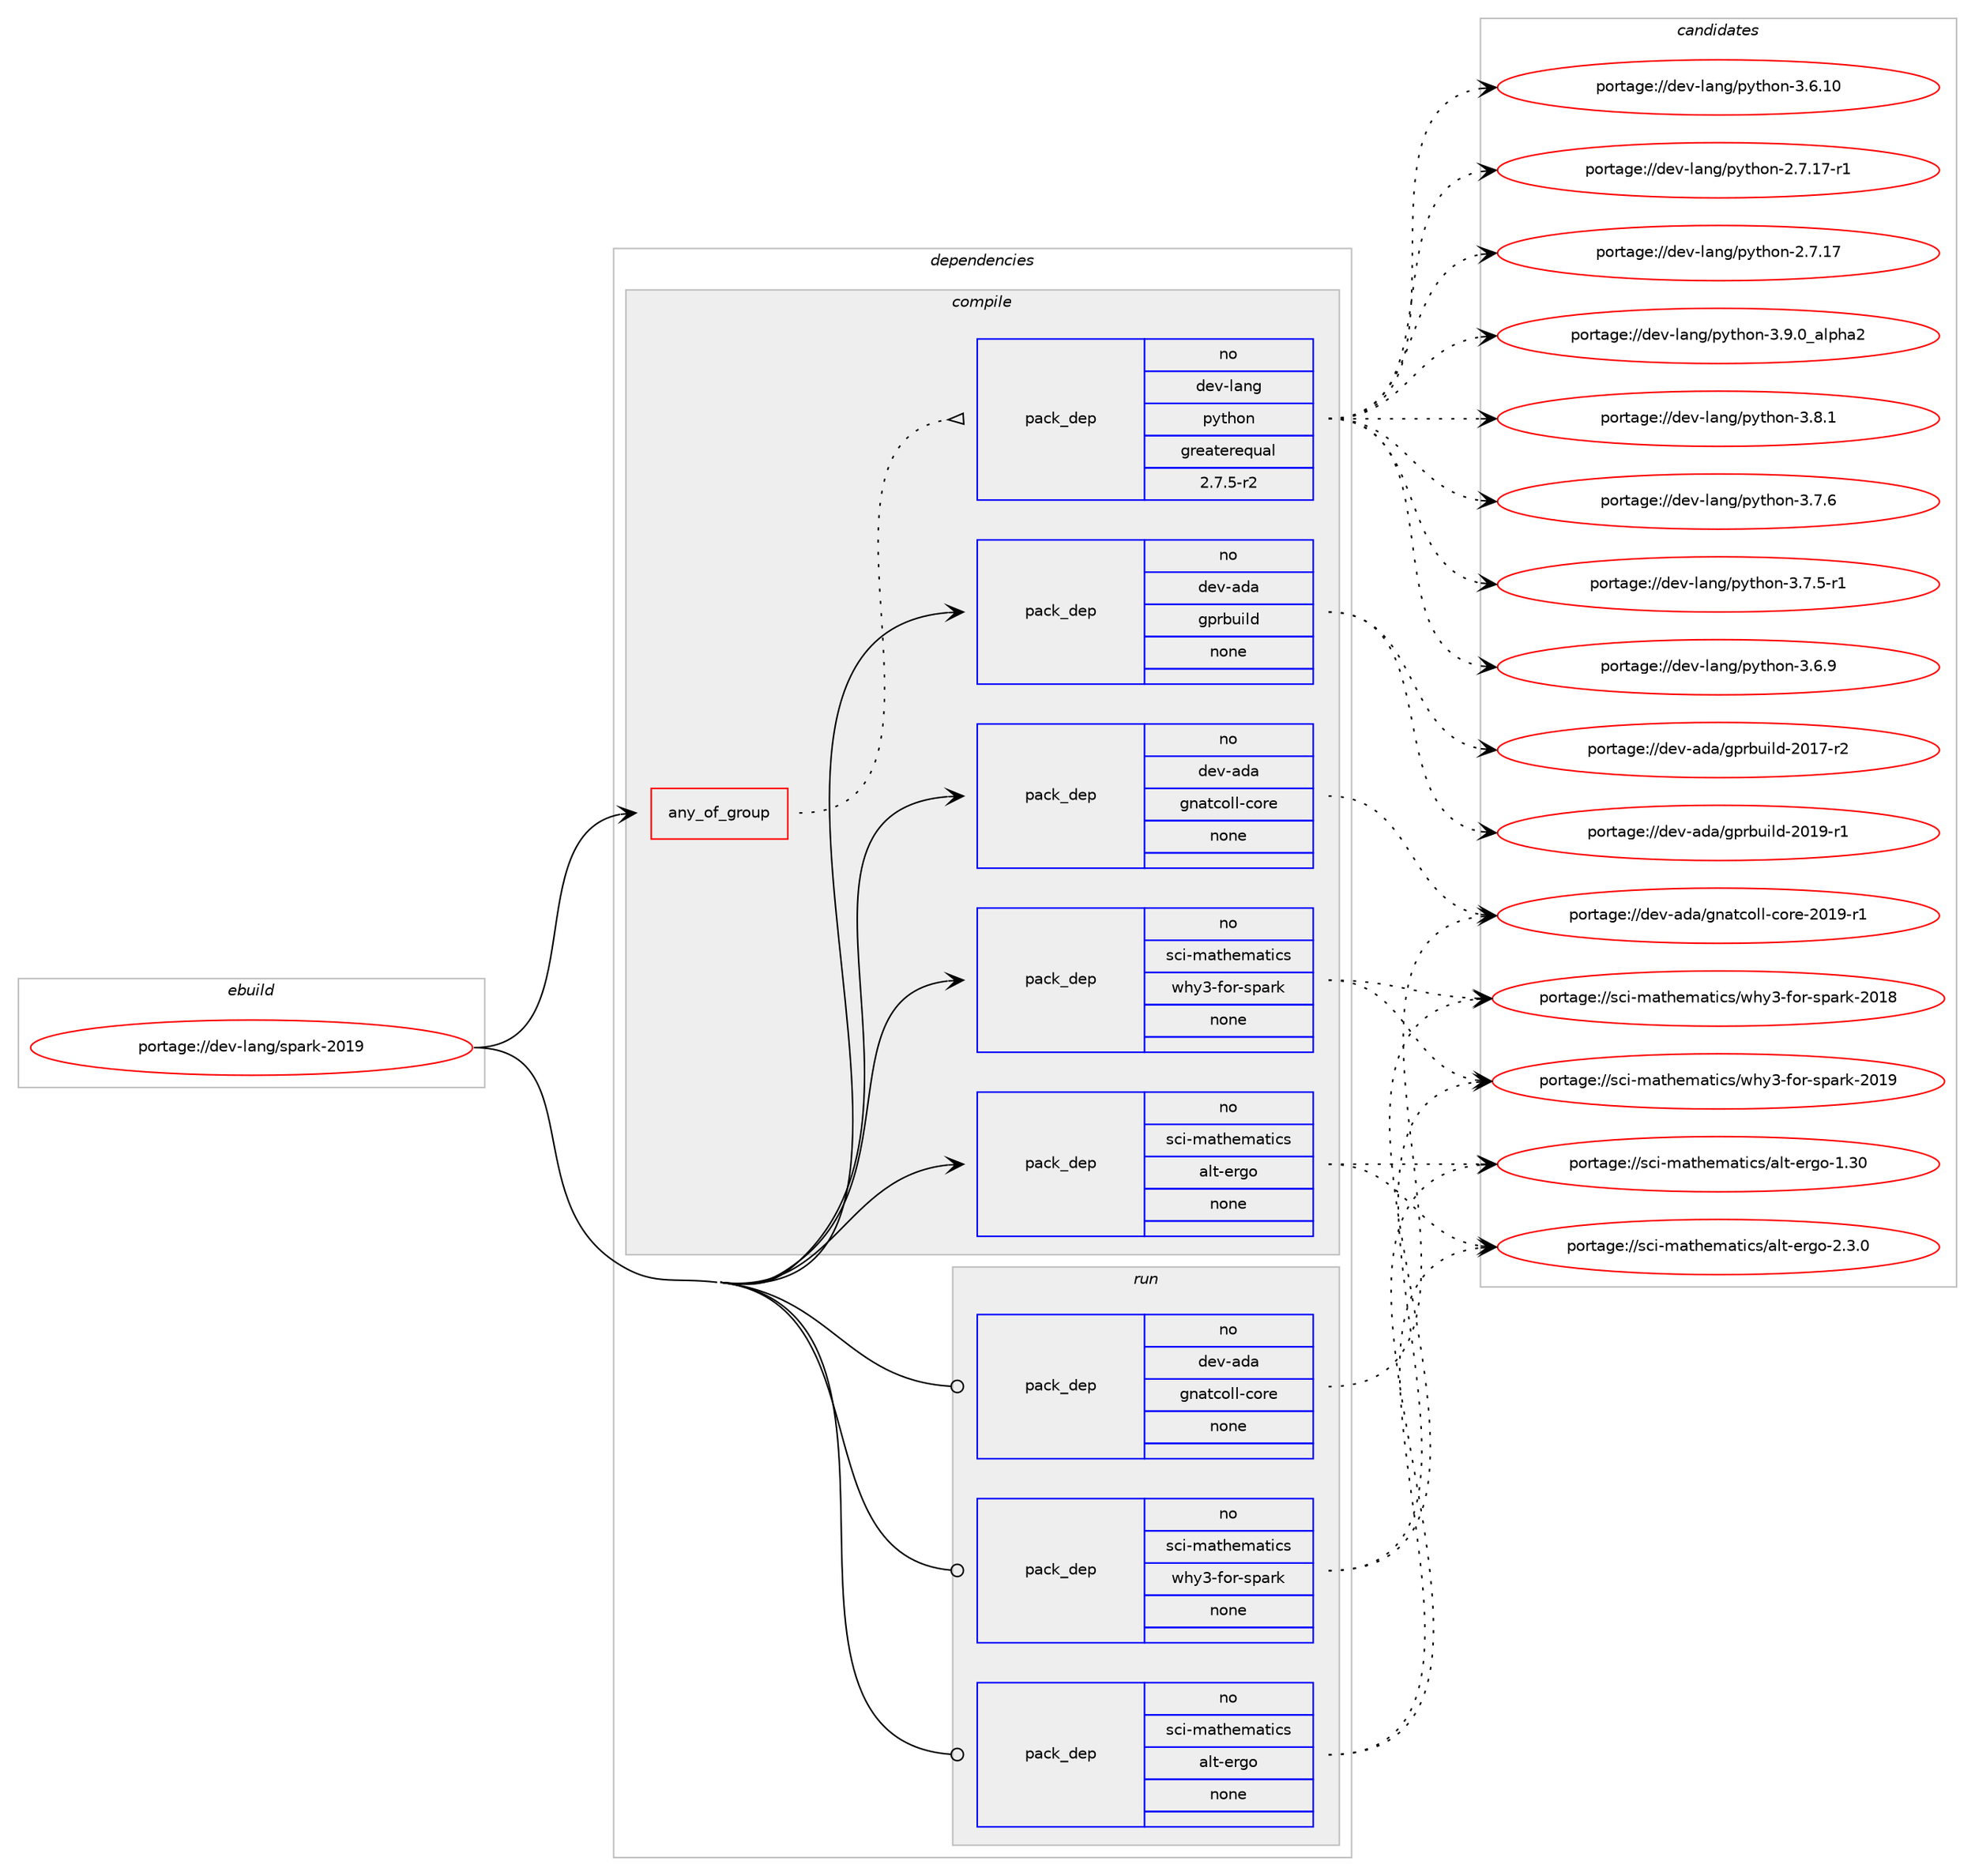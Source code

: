 digraph prolog {

# *************
# Graph options
# *************

newrank=true;
concentrate=true;
compound=true;
graph [rankdir=LR,fontname=Helvetica,fontsize=10,ranksep=1.5];#, ranksep=2.5, nodesep=0.2];
edge  [arrowhead=vee];
node  [fontname=Helvetica,fontsize=10];

# **********
# The ebuild
# **********

subgraph cluster_leftcol {
color=gray;
rank=same;
label=<<i>ebuild</i>>;
id [label="portage://dev-lang/spark-2019", color=red, width=4, href="../dev-lang/spark-2019.svg"];
}

# ****************
# The dependencies
# ****************

subgraph cluster_midcol {
color=gray;
label=<<i>dependencies</i>>;
subgraph cluster_compile {
fillcolor="#eeeeee";
style=filled;
label=<<i>compile</i>>;
subgraph any5184 {
dependency518228 [label=<<TABLE BORDER="0" CELLBORDER="1" CELLSPACING="0" CELLPADDING="4"><TR><TD CELLPADDING="10">any_of_group</TD></TR></TABLE>>, shape=none, color=red];subgraph pack386026 {
dependency518229 [label=<<TABLE BORDER="0" CELLBORDER="1" CELLSPACING="0" CELLPADDING="4" WIDTH="220"><TR><TD ROWSPAN="6" CELLPADDING="30">pack_dep</TD></TR><TR><TD WIDTH="110">no</TD></TR><TR><TD>dev-lang</TD></TR><TR><TD>python</TD></TR><TR><TD>greaterequal</TD></TR><TR><TD>2.7.5-r2</TD></TR></TABLE>>, shape=none, color=blue];
}
dependency518228:e -> dependency518229:w [weight=20,style="dotted",arrowhead="oinv"];
}
id:e -> dependency518228:w [weight=20,style="solid",arrowhead="vee"];
subgraph pack386027 {
dependency518230 [label=<<TABLE BORDER="0" CELLBORDER="1" CELLSPACING="0" CELLPADDING="4" WIDTH="220"><TR><TD ROWSPAN="6" CELLPADDING="30">pack_dep</TD></TR><TR><TD WIDTH="110">no</TD></TR><TR><TD>dev-ada</TD></TR><TR><TD>gnatcoll-core</TD></TR><TR><TD>none</TD></TR><TR><TD></TD></TR></TABLE>>, shape=none, color=blue];
}
id:e -> dependency518230:w [weight=20,style="solid",arrowhead="vee"];
subgraph pack386028 {
dependency518231 [label=<<TABLE BORDER="0" CELLBORDER="1" CELLSPACING="0" CELLPADDING="4" WIDTH="220"><TR><TD ROWSPAN="6" CELLPADDING="30">pack_dep</TD></TR><TR><TD WIDTH="110">no</TD></TR><TR><TD>dev-ada</TD></TR><TR><TD>gprbuild</TD></TR><TR><TD>none</TD></TR><TR><TD></TD></TR></TABLE>>, shape=none, color=blue];
}
id:e -> dependency518231:w [weight=20,style="solid",arrowhead="vee"];
subgraph pack386029 {
dependency518232 [label=<<TABLE BORDER="0" CELLBORDER="1" CELLSPACING="0" CELLPADDING="4" WIDTH="220"><TR><TD ROWSPAN="6" CELLPADDING="30">pack_dep</TD></TR><TR><TD WIDTH="110">no</TD></TR><TR><TD>sci-mathematics</TD></TR><TR><TD>alt-ergo</TD></TR><TR><TD>none</TD></TR><TR><TD></TD></TR></TABLE>>, shape=none, color=blue];
}
id:e -> dependency518232:w [weight=20,style="solid",arrowhead="vee"];
subgraph pack386030 {
dependency518233 [label=<<TABLE BORDER="0" CELLBORDER="1" CELLSPACING="0" CELLPADDING="4" WIDTH="220"><TR><TD ROWSPAN="6" CELLPADDING="30">pack_dep</TD></TR><TR><TD WIDTH="110">no</TD></TR><TR><TD>sci-mathematics</TD></TR><TR><TD>why3-for-spark</TD></TR><TR><TD>none</TD></TR><TR><TD></TD></TR></TABLE>>, shape=none, color=blue];
}
id:e -> dependency518233:w [weight=20,style="solid",arrowhead="vee"];
}
subgraph cluster_compileandrun {
fillcolor="#eeeeee";
style=filled;
label=<<i>compile and run</i>>;
}
subgraph cluster_run {
fillcolor="#eeeeee";
style=filled;
label=<<i>run</i>>;
subgraph pack386031 {
dependency518234 [label=<<TABLE BORDER="0" CELLBORDER="1" CELLSPACING="0" CELLPADDING="4" WIDTH="220"><TR><TD ROWSPAN="6" CELLPADDING="30">pack_dep</TD></TR><TR><TD WIDTH="110">no</TD></TR><TR><TD>dev-ada</TD></TR><TR><TD>gnatcoll-core</TD></TR><TR><TD>none</TD></TR><TR><TD></TD></TR></TABLE>>, shape=none, color=blue];
}
id:e -> dependency518234:w [weight=20,style="solid",arrowhead="odot"];
subgraph pack386032 {
dependency518235 [label=<<TABLE BORDER="0" CELLBORDER="1" CELLSPACING="0" CELLPADDING="4" WIDTH="220"><TR><TD ROWSPAN="6" CELLPADDING="30">pack_dep</TD></TR><TR><TD WIDTH="110">no</TD></TR><TR><TD>sci-mathematics</TD></TR><TR><TD>alt-ergo</TD></TR><TR><TD>none</TD></TR><TR><TD></TD></TR></TABLE>>, shape=none, color=blue];
}
id:e -> dependency518235:w [weight=20,style="solid",arrowhead="odot"];
subgraph pack386033 {
dependency518236 [label=<<TABLE BORDER="0" CELLBORDER="1" CELLSPACING="0" CELLPADDING="4" WIDTH="220"><TR><TD ROWSPAN="6" CELLPADDING="30">pack_dep</TD></TR><TR><TD WIDTH="110">no</TD></TR><TR><TD>sci-mathematics</TD></TR><TR><TD>why3-for-spark</TD></TR><TR><TD>none</TD></TR><TR><TD></TD></TR></TABLE>>, shape=none, color=blue];
}
id:e -> dependency518236:w [weight=20,style="solid",arrowhead="odot"];
}
}

# **************
# The candidates
# **************

subgraph cluster_choices {
rank=same;
color=gray;
label=<<i>candidates</i>>;

subgraph choice386026 {
color=black;
nodesep=1;
choice10010111845108971101034711212111610411111045514657464895971081121049750 [label="portage://dev-lang/python-3.9.0_alpha2", color=red, width=4,href="../dev-lang/python-3.9.0_alpha2.svg"];
choice100101118451089711010347112121116104111110455146564649 [label="portage://dev-lang/python-3.8.1", color=red, width=4,href="../dev-lang/python-3.8.1.svg"];
choice100101118451089711010347112121116104111110455146554654 [label="portage://dev-lang/python-3.7.6", color=red, width=4,href="../dev-lang/python-3.7.6.svg"];
choice1001011184510897110103471121211161041111104551465546534511449 [label="portage://dev-lang/python-3.7.5-r1", color=red, width=4,href="../dev-lang/python-3.7.5-r1.svg"];
choice100101118451089711010347112121116104111110455146544657 [label="portage://dev-lang/python-3.6.9", color=red, width=4,href="../dev-lang/python-3.6.9.svg"];
choice10010111845108971101034711212111610411111045514654464948 [label="portage://dev-lang/python-3.6.10", color=red, width=4,href="../dev-lang/python-3.6.10.svg"];
choice100101118451089711010347112121116104111110455046554649554511449 [label="portage://dev-lang/python-2.7.17-r1", color=red, width=4,href="../dev-lang/python-2.7.17-r1.svg"];
choice10010111845108971101034711212111610411111045504655464955 [label="portage://dev-lang/python-2.7.17", color=red, width=4,href="../dev-lang/python-2.7.17.svg"];
dependency518229:e -> choice10010111845108971101034711212111610411111045514657464895971081121049750:w [style=dotted,weight="100"];
dependency518229:e -> choice100101118451089711010347112121116104111110455146564649:w [style=dotted,weight="100"];
dependency518229:e -> choice100101118451089711010347112121116104111110455146554654:w [style=dotted,weight="100"];
dependency518229:e -> choice1001011184510897110103471121211161041111104551465546534511449:w [style=dotted,weight="100"];
dependency518229:e -> choice100101118451089711010347112121116104111110455146544657:w [style=dotted,weight="100"];
dependency518229:e -> choice10010111845108971101034711212111610411111045514654464948:w [style=dotted,weight="100"];
dependency518229:e -> choice100101118451089711010347112121116104111110455046554649554511449:w [style=dotted,weight="100"];
dependency518229:e -> choice10010111845108971101034711212111610411111045504655464955:w [style=dotted,weight="100"];
}
subgraph choice386027 {
color=black;
nodesep=1;
choice100101118459710097471031109711699111108108459911111410145504849574511449 [label="portage://dev-ada/gnatcoll-core-2019-r1", color=red, width=4,href="../dev-ada/gnatcoll-core-2019-r1.svg"];
dependency518230:e -> choice100101118459710097471031109711699111108108459911111410145504849574511449:w [style=dotted,weight="100"];
}
subgraph choice386028 {
color=black;
nodesep=1;
choice100101118459710097471031121149811710510810045504849574511449 [label="portage://dev-ada/gprbuild-2019-r1", color=red, width=4,href="../dev-ada/gprbuild-2019-r1.svg"];
choice100101118459710097471031121149811710510810045504849554511450 [label="portage://dev-ada/gprbuild-2017-r2", color=red, width=4,href="../dev-ada/gprbuild-2017-r2.svg"];
dependency518231:e -> choice100101118459710097471031121149811710510810045504849574511449:w [style=dotted,weight="100"];
dependency518231:e -> choice100101118459710097471031121149811710510810045504849554511450:w [style=dotted,weight="100"];
}
subgraph choice386029 {
color=black;
nodesep=1;
choice1159910545109971161041011099711610599115479710811645101114103111455046514648 [label="portage://sci-mathematics/alt-ergo-2.3.0", color=red, width=4,href="../sci-mathematics/alt-ergo-2.3.0.svg"];
choice11599105451099711610410110997116105991154797108116451011141031114549465148 [label="portage://sci-mathematics/alt-ergo-1.30", color=red, width=4,href="../sci-mathematics/alt-ergo-1.30.svg"];
dependency518232:e -> choice1159910545109971161041011099711610599115479710811645101114103111455046514648:w [style=dotted,weight="100"];
dependency518232:e -> choice11599105451099711610410110997116105991154797108116451011141031114549465148:w [style=dotted,weight="100"];
}
subgraph choice386030 {
color=black;
nodesep=1;
choice115991054510997116104101109971161059911547119104121514510211111445115112971141074550484957 [label="portage://sci-mathematics/why3-for-spark-2019", color=red, width=4,href="../sci-mathematics/why3-for-spark-2019.svg"];
choice115991054510997116104101109971161059911547119104121514510211111445115112971141074550484956 [label="portage://sci-mathematics/why3-for-spark-2018", color=red, width=4,href="../sci-mathematics/why3-for-spark-2018.svg"];
dependency518233:e -> choice115991054510997116104101109971161059911547119104121514510211111445115112971141074550484957:w [style=dotted,weight="100"];
dependency518233:e -> choice115991054510997116104101109971161059911547119104121514510211111445115112971141074550484956:w [style=dotted,weight="100"];
}
subgraph choice386031 {
color=black;
nodesep=1;
choice100101118459710097471031109711699111108108459911111410145504849574511449 [label="portage://dev-ada/gnatcoll-core-2019-r1", color=red, width=4,href="../dev-ada/gnatcoll-core-2019-r1.svg"];
dependency518234:e -> choice100101118459710097471031109711699111108108459911111410145504849574511449:w [style=dotted,weight="100"];
}
subgraph choice386032 {
color=black;
nodesep=1;
choice1159910545109971161041011099711610599115479710811645101114103111455046514648 [label="portage://sci-mathematics/alt-ergo-2.3.0", color=red, width=4,href="../sci-mathematics/alt-ergo-2.3.0.svg"];
choice11599105451099711610410110997116105991154797108116451011141031114549465148 [label="portage://sci-mathematics/alt-ergo-1.30", color=red, width=4,href="../sci-mathematics/alt-ergo-1.30.svg"];
dependency518235:e -> choice1159910545109971161041011099711610599115479710811645101114103111455046514648:w [style=dotted,weight="100"];
dependency518235:e -> choice11599105451099711610410110997116105991154797108116451011141031114549465148:w [style=dotted,weight="100"];
}
subgraph choice386033 {
color=black;
nodesep=1;
choice115991054510997116104101109971161059911547119104121514510211111445115112971141074550484957 [label="portage://sci-mathematics/why3-for-spark-2019", color=red, width=4,href="../sci-mathematics/why3-for-spark-2019.svg"];
choice115991054510997116104101109971161059911547119104121514510211111445115112971141074550484956 [label="portage://sci-mathematics/why3-for-spark-2018", color=red, width=4,href="../sci-mathematics/why3-for-spark-2018.svg"];
dependency518236:e -> choice115991054510997116104101109971161059911547119104121514510211111445115112971141074550484957:w [style=dotted,weight="100"];
dependency518236:e -> choice115991054510997116104101109971161059911547119104121514510211111445115112971141074550484956:w [style=dotted,weight="100"];
}
}

}
